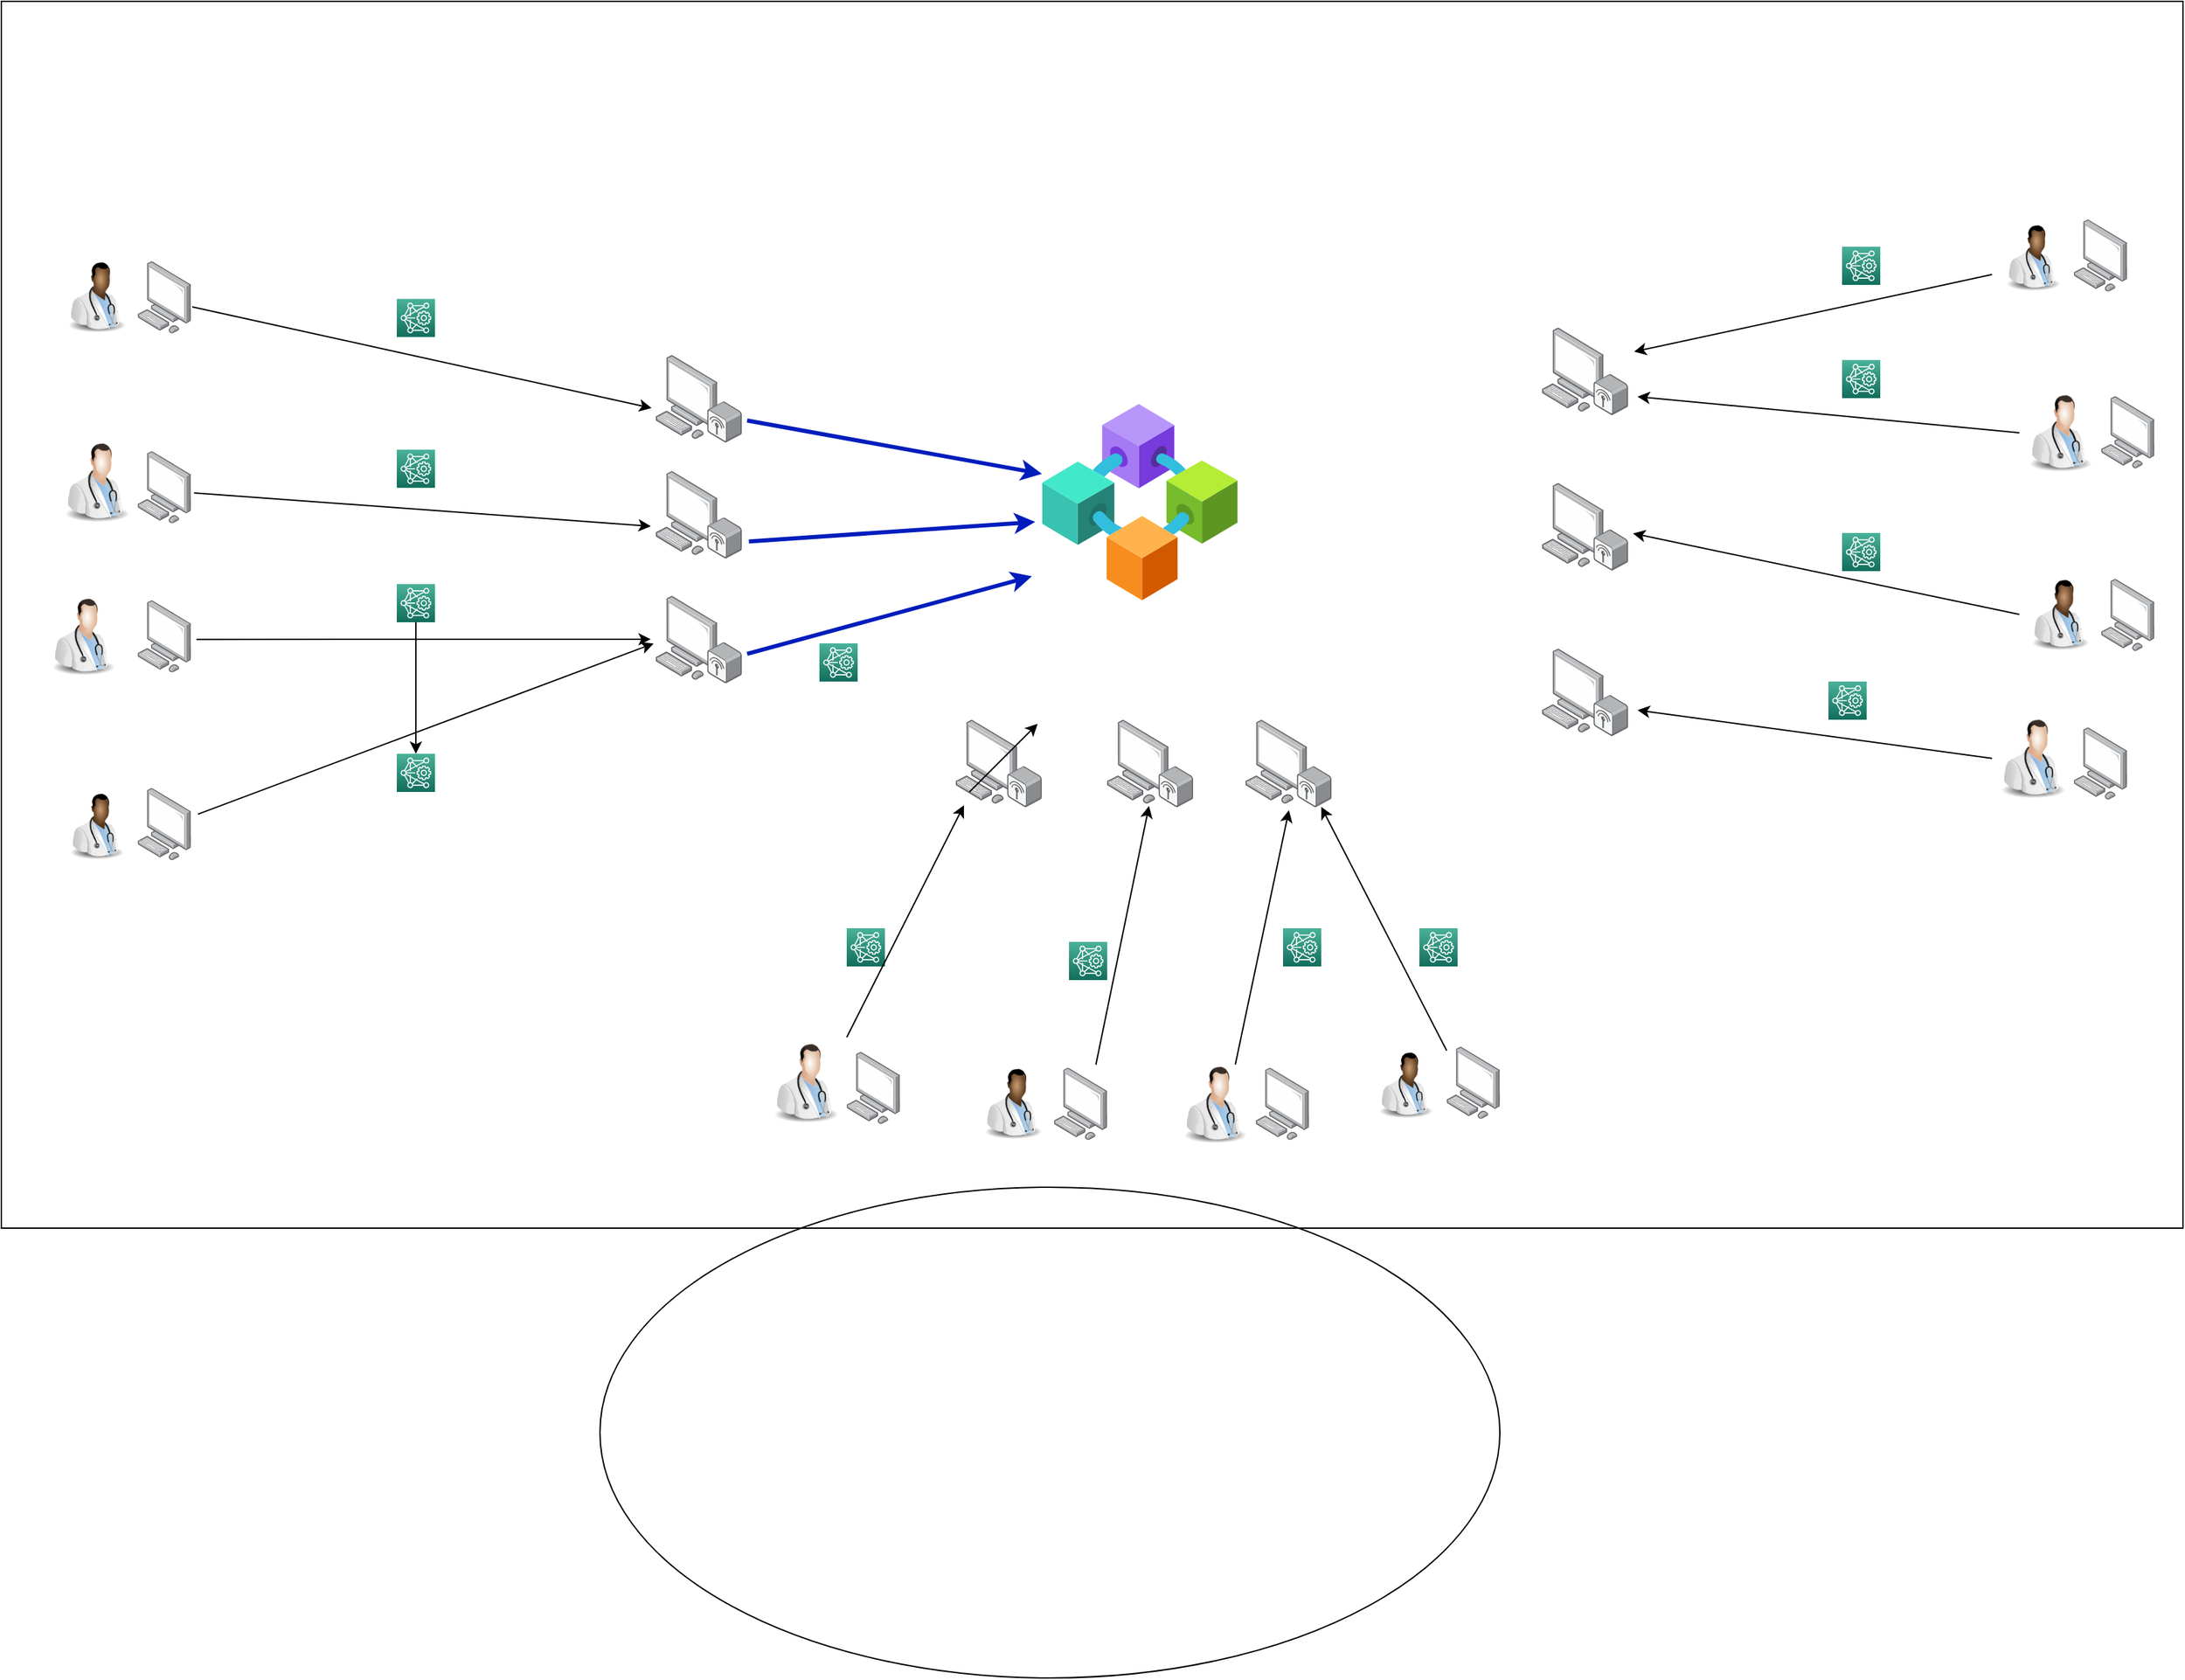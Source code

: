 <mxfile version="21.5.0" type="github">
  <diagram name="Page-1" id="Tms8RYIuvoaYcW6vuLOo">
    <mxGraphModel dx="1793" dy="950" grid="1" gridSize="10" guides="1" tooltips="1" connect="1" arrows="1" fold="1" page="1" pageScale="1" pageWidth="1600" pageHeight="900" math="0" shadow="0">
      <root>
        <mxCell id="0" />
        <mxCell id="1" parent="0" />
        <mxCell id="-I7TZLMxb8-Y6_HrCM2e-1" value="" style="rounded=0;whiteSpace=wrap;html=1;fillColor=#FFFFFF;" parent="1" vertex="1">
          <mxGeometry width="1600" height="900" as="geometry" />
        </mxCell>
        <mxCell id="-I7TZLMxb8-Y6_HrCM2e-3" value="" style="image;html=1;image=img/lib/clip_art/people/Doctor_Man_Black_128x128.png" parent="1" vertex="1">
          <mxGeometry x="711.98" y="781.68" width="60" height="53.55" as="geometry" />
        </mxCell>
        <mxCell id="-I7TZLMxb8-Y6_HrCM2e-5" value="" style="image;html=1;image=img/lib/clip_art/people/Doctor_Man_128x128.png" parent="1" vertex="1">
          <mxGeometry x="560" y="760" width="60" height="66.65" as="geometry" />
        </mxCell>
        <mxCell id="-I7TZLMxb8-Y6_HrCM2e-6" value="" style="image;points=[];aspect=fixed;html=1;align=center;shadow=0;dashed=0;image=img/lib/allied_telesis/computer_and_terminals/Personal_Computer.svg;" parent="1" vertex="1">
          <mxGeometry x="620" y="770.65" width="39.03" height="52.9" as="geometry" />
        </mxCell>
        <mxCell id="-I7TZLMxb8-Y6_HrCM2e-7" value="" style="image;points=[];aspect=fixed;html=1;align=center;shadow=0;dashed=0;image=img/lib/allied_telesis/computer_and_terminals/Personal_Computer.svg;" parent="1" vertex="1">
          <mxGeometry x="771.98" y="782.33" width="39.03" height="52.9" as="geometry" />
        </mxCell>
        <mxCell id="-I7TZLMxb8-Y6_HrCM2e-8" value="" style="image;html=1;image=img/lib/clip_art/people/Doctor_Man_Black_128x128.png" parent="1" vertex="1">
          <mxGeometry x="1000" y="769.78" width="60" height="50" as="geometry" />
        </mxCell>
        <mxCell id="-I7TZLMxb8-Y6_HrCM2e-9" value="" style="image;points=[];aspect=fixed;html=1;align=center;shadow=0;dashed=0;image=img/lib/allied_telesis/computer_and_terminals/Personal_Computer.svg;" parent="1" vertex="1">
          <mxGeometry x="1060" y="766.88" width="39.03" height="52.9" as="geometry" />
        </mxCell>
        <mxCell id="-I7TZLMxb8-Y6_HrCM2e-10" value="" style="image;points=[];aspect=fixed;html=1;align=center;shadow=0;dashed=0;image=img/lib/allied_telesis/computer_and_terminals/Personal_Computer.svg;" parent="1" vertex="1">
          <mxGeometry x="920" y="782.33" width="39.03" height="52.9" as="geometry" />
        </mxCell>
        <mxCell id="-I7TZLMxb8-Y6_HrCM2e-11" value="" style="image;html=1;image=img/lib/clip_art/people/Doctor_Man_128x128.png" parent="1" vertex="1">
          <mxGeometry x="860" y="780" width="60" height="58.33" as="geometry" />
        </mxCell>
        <mxCell id="-I7TZLMxb8-Y6_HrCM2e-12" value="" style="image;points=[];aspect=fixed;html=1;align=center;shadow=0;dashed=0;image=img/lib/allied_telesis/computer_and_terminals/Personal_Computer_Wireless.svg;" parent="1" vertex="1">
          <mxGeometry x="700" y="527" width="63" height="64.2" as="geometry" />
        </mxCell>
        <mxCell id="-I7TZLMxb8-Y6_HrCM2e-13" value="" style="image;points=[];aspect=fixed;html=1;align=center;shadow=0;dashed=0;image=img/lib/allied_telesis/computer_and_terminals/Personal_Computer_Wireless.svg;" parent="1" vertex="1">
          <mxGeometry x="811.01" y="527" width="63" height="64.2" as="geometry" />
        </mxCell>
        <mxCell id="-I7TZLMxb8-Y6_HrCM2e-14" value="" style="image;points=[];aspect=fixed;html=1;align=center;shadow=0;dashed=0;image=img/lib/allied_telesis/computer_and_terminals/Personal_Computer_Wireless.svg;" parent="1" vertex="1">
          <mxGeometry x="912.5" y="527" width="63" height="64.2" as="geometry" />
        </mxCell>
        <mxCell id="-I7TZLMxb8-Y6_HrCM2e-15" value="" style="sketch=0;points=[[0,0,0],[0.25,0,0],[0.5,0,0],[0.75,0,0],[1,0,0],[0,1,0],[0.25,1,0],[0.5,1,0],[0.75,1,0],[1,1,0],[0,0.25,0],[0,0.5,0],[0,0.75,0],[1,0.25,0],[1,0.5,0],[1,0.75,0]];outlineConnect=0;fontColor=#232F3E;gradientColor=#4AB29A;gradientDirection=north;fillColor=#116D5B;strokeColor=#ffffff;dashed=0;verticalLabelPosition=bottom;verticalAlign=top;align=center;html=1;fontSize=12;fontStyle=0;aspect=fixed;shape=mxgraph.aws4.resourceIcon;resIcon=mxgraph.aws4.deep_learning_amis;" parent="1" vertex="1">
          <mxGeometry x="620" y="680" width="28" height="28" as="geometry" />
        </mxCell>
        <mxCell id="-I7TZLMxb8-Y6_HrCM2e-18" value="" style="endArrow=classic;html=1;rounded=0;entryX=0.095;entryY=0.977;entryDx=0;entryDy=0;entryPerimeter=0;exitX=1;exitY=0;exitDx=0;exitDy=0;strokeColor=#000000;" parent="1" source="-I7TZLMxb8-Y6_HrCM2e-5" target="-I7TZLMxb8-Y6_HrCM2e-12" edge="1">
          <mxGeometry width="50" height="50" relative="1" as="geometry">
            <mxPoint x="680" y="710" as="sourcePoint" />
            <mxPoint x="730" y="660" as="targetPoint" />
          </mxGeometry>
        </mxCell>
        <mxCell id="-I7TZLMxb8-Y6_HrCM2e-19" value="" style="endArrow=classic;html=1;rounded=0;entryX=0.487;entryY=0.985;entryDx=0;entryDy=0;entryPerimeter=0;strokeColor=#000000;exitX=0.788;exitY=-0.041;exitDx=0;exitDy=0;exitPerimeter=0;" parent="1" source="-I7TZLMxb8-Y6_HrCM2e-7" target="-I7TZLMxb8-Y6_HrCM2e-13" edge="1">
          <mxGeometry width="50" height="50" relative="1" as="geometry">
            <mxPoint x="744" y="780" as="sourcePoint" />
            <mxPoint x="860" y="673" as="targetPoint" />
          </mxGeometry>
        </mxCell>
        <mxCell id="-I7TZLMxb8-Y6_HrCM2e-20" value="" style="sketch=0;points=[[0,0,0],[0.25,0,0],[0.5,0,0],[0.75,0,0],[1,0,0],[0,1,0],[0.25,1,0],[0.5,1,0],[0.75,1,0],[1,1,0],[0,0.25,0],[0,0.5,0],[0,0.75,0],[1,0.25,0],[1,0.5,0],[1,0.75,0]];outlineConnect=0;fontColor=#232F3E;gradientColor=#4AB29A;gradientDirection=north;fillColor=#116D5B;strokeColor=#ffffff;dashed=0;verticalLabelPosition=bottom;verticalAlign=top;align=center;html=1;fontSize=12;fontStyle=0;aspect=fixed;shape=mxgraph.aws4.resourceIcon;resIcon=mxgraph.aws4.deep_learning_amis;" parent="1" vertex="1">
          <mxGeometry x="783.01" y="690" width="28" height="28" as="geometry" />
        </mxCell>
        <mxCell id="-I7TZLMxb8-Y6_HrCM2e-21" value="" style="sketch=0;points=[[0,0,0],[0.25,0,0],[0.5,0,0],[0.75,0,0],[1,0,0],[0,1,0],[0.25,1,0],[0.5,1,0],[0.75,1,0],[1,1,0],[0,0.25,0],[0,0.5,0],[0,0.75,0],[1,0.25,0],[1,0.5,0],[1,0.75,0]];outlineConnect=0;fontColor=#232F3E;gradientColor=#4AB29A;gradientDirection=north;fillColor=#116D5B;strokeColor=#ffffff;dashed=0;verticalLabelPosition=bottom;verticalAlign=top;align=center;html=1;fontSize=12;fontStyle=0;aspect=fixed;shape=mxgraph.aws4.resourceIcon;resIcon=mxgraph.aws4.deep_learning_amis;" parent="1" vertex="1">
          <mxGeometry x="940" y="680" width="28" height="28" as="geometry" />
        </mxCell>
        <mxCell id="-I7TZLMxb8-Y6_HrCM2e-22" value="" style="sketch=0;points=[[0,0,0],[0.25,0,0],[0.5,0,0],[0.75,0,0],[1,0,0],[0,1,0],[0.25,1,0],[0.5,1,0],[0.75,1,0],[1,1,0],[0,0.25,0],[0,0.5,0],[0,0.75,0],[1,0.25,0],[1,0.5,0],[1,0.75,0]];outlineConnect=0;fontColor=#232F3E;gradientColor=#4AB29A;gradientDirection=north;fillColor=#116D5B;strokeColor=#ffffff;dashed=0;verticalLabelPosition=bottom;verticalAlign=top;align=center;html=1;fontSize=12;fontStyle=0;aspect=fixed;shape=mxgraph.aws4.resourceIcon;resIcon=mxgraph.aws4.deep_learning_amis;" parent="1" vertex="1">
          <mxGeometry x="1040" y="680" width="28" height="28" as="geometry" />
        </mxCell>
        <mxCell id="-I7TZLMxb8-Y6_HrCM2e-23" value="" style="endArrow=classic;html=1;rounded=0;entryX=0.881;entryY=0.996;entryDx=0;entryDy=0;entryPerimeter=0;exitX=1;exitY=0;exitDx=0;exitDy=0;strokeColor=#000000;" parent="1" source="-I7TZLMxb8-Y6_HrCM2e-8" target="-I7TZLMxb8-Y6_HrCM2e-14" edge="1">
          <mxGeometry width="50" height="50" relative="1" as="geometry">
            <mxPoint x="920" y="761.2" as="sourcePoint" />
            <mxPoint x="1036" y="654.2" as="targetPoint" />
          </mxGeometry>
        </mxCell>
        <mxCell id="-I7TZLMxb8-Y6_HrCM2e-24" value="" style="endArrow=classic;html=1;rounded=0;entryX=0.505;entryY=1.034;entryDx=0;entryDy=0;entryPerimeter=0;strokeColor=#000000;exitX=0.75;exitY=0;exitDx=0;exitDy=0;" parent="1" source="-I7TZLMxb8-Y6_HrCM2e-11" target="-I7TZLMxb8-Y6_HrCM2e-14" edge="1">
          <mxGeometry width="50" height="50" relative="1" as="geometry">
            <mxPoint x="880" y="780" as="sourcePoint" />
            <mxPoint x="938" y="653" as="targetPoint" />
          </mxGeometry>
        </mxCell>
        <mxCell id="-I7TZLMxb8-Y6_HrCM2e-27" value="" style="ellipse;whiteSpace=wrap;html=1;fillColor=none;strokeColor=#000000;" parent="1" vertex="1">
          <mxGeometry x="439.03" y="870" width="660" height="360" as="geometry" />
        </mxCell>
        <mxCell id="-I7TZLMxb8-Y6_HrCM2e-28" value="" style="image;aspect=fixed;html=1;points=[];align=center;fontSize=12;image=img/lib/azure2/blockchain/Consortium.svg;" parent="1" vertex="1">
          <mxGeometry x="763" y="295.37" width="144" height="144" as="geometry" />
        </mxCell>
        <mxCell id="-I7TZLMxb8-Y6_HrCM2e-29" value="" style="image;points=[];aspect=fixed;html=1;align=center;shadow=0;dashed=0;image=img/lib/allied_telesis/computer_and_terminals/Personal_Computer.svg;" parent="1" vertex="1">
          <mxGeometry x="100" y="577.1" width="39.03" height="52.9" as="geometry" />
        </mxCell>
        <mxCell id="-I7TZLMxb8-Y6_HrCM2e-30" value="" style="image;html=1;image=img/lib/clip_art/people/Doctor_Man_Black_128x128.png" parent="1" vertex="1">
          <mxGeometry x="40" y="580" width="60" height="50" as="geometry" />
        </mxCell>
        <mxCell id="-I7TZLMxb8-Y6_HrCM2e-31" value="" style="image;points=[];aspect=fixed;html=1;align=center;shadow=0;dashed=0;image=img/lib/allied_telesis/computer_and_terminals/Personal_Computer.svg;" parent="1" vertex="1">
          <mxGeometry x="100" y="439.37" width="39.03" height="52.9" as="geometry" />
        </mxCell>
        <mxCell id="-I7TZLMxb8-Y6_HrCM2e-32" value="" style="image;html=1;image=img/lib/clip_art/people/Doctor_Man_128x128.png" parent="1" vertex="1">
          <mxGeometry x="30" y="436.65" width="60" height="58.33" as="geometry" />
        </mxCell>
        <mxCell id="-I7TZLMxb8-Y6_HrCM2e-33" value="" style="image;points=[];aspect=fixed;html=1;align=center;shadow=0;dashed=0;image=img/lib/allied_telesis/computer_and_terminals/Personal_Computer.svg;" parent="1" vertex="1">
          <mxGeometry x="100.0" y="190.65" width="39.03" height="52.9" as="geometry" />
        </mxCell>
        <mxCell id="-I7TZLMxb8-Y6_HrCM2e-34" value="" style="image;html=1;image=img/lib/clip_art/people/Doctor_Man_Black_128x128.png" parent="1" vertex="1">
          <mxGeometry x="40.0" y="190.0" width="60" height="53.55" as="geometry" />
        </mxCell>
        <mxCell id="-I7TZLMxb8-Y6_HrCM2e-35" value="" style="image;points=[];aspect=fixed;html=1;align=center;shadow=0;dashed=0;image=img/lib/allied_telesis/computer_and_terminals/Personal_Computer.svg;" parent="1" vertex="1">
          <mxGeometry x="100" y="330" width="39.03" height="52.9" as="geometry" />
        </mxCell>
        <mxCell id="-I7TZLMxb8-Y6_HrCM2e-36" value="" style="image;html=1;image=img/lib/clip_art/people/Doctor_Man_128x128.png" parent="1" vertex="1">
          <mxGeometry x="40" y="319.35" width="60" height="66.65" as="geometry" />
        </mxCell>
        <mxCell id="-I7TZLMxb8-Y6_HrCM2e-37" value="" style="sketch=0;points=[[0,0,0],[0.25,0,0],[0.5,0,0],[0.75,0,0],[1,0,0],[0,1,0],[0.25,1,0],[0.5,1,0],[0.75,1,0],[1,1,0],[0,0.25,0],[0,0.5,0],[0,0.75,0],[1,0.25,0],[1,0.5,0],[1,0.75,0]];outlineConnect=0;fontColor=#232F3E;gradientColor=#4AB29A;gradientDirection=north;fillColor=#116D5B;strokeColor=#ffffff;dashed=0;verticalLabelPosition=bottom;verticalAlign=top;align=center;html=1;fontSize=12;fontStyle=0;aspect=fixed;shape=mxgraph.aws4.resourceIcon;resIcon=mxgraph.aws4.deep_learning_amis;" parent="1" vertex="1">
          <mxGeometry x="290" y="218.25" width="28" height="28" as="geometry" />
        </mxCell>
        <mxCell id="-I7TZLMxb8-Y6_HrCM2e-38" value="" style="endArrow=classic;html=1;rounded=0;entryX=-0.059;entryY=0.631;entryDx=0;entryDy=0;entryPerimeter=0;strokeColor=#000000;exitX=1.058;exitY=0.579;exitDx=0;exitDy=0;exitPerimeter=0;" parent="1" source="-I7TZLMxb8-Y6_HrCM2e-35" target="-I7TZLMxb8-Y6_HrCM2e-39" edge="1">
          <mxGeometry width="50" height="50" relative="1" as="geometry">
            <mxPoint x="140" y="400" as="sourcePoint" />
            <mxPoint x="230" y="370" as="targetPoint" />
          </mxGeometry>
        </mxCell>
        <mxCell id="-I7TZLMxb8-Y6_HrCM2e-39" value="" style="image;points=[];aspect=fixed;html=1;align=center;shadow=0;dashed=0;image=img/lib/allied_telesis/computer_and_terminals/Personal_Computer_Wireless.svg;" parent="1" vertex="1">
          <mxGeometry x="480" y="344.55" width="63" height="64.2" as="geometry" />
        </mxCell>
        <mxCell id="-I7TZLMxb8-Y6_HrCM2e-40" value="" style="image;points=[];aspect=fixed;html=1;align=center;shadow=0;dashed=0;image=img/lib/allied_telesis/computer_and_terminals/Personal_Computer_Wireless.svg;" parent="1" vertex="1">
          <mxGeometry x="480" y="259.45" width="63" height="64.2" as="geometry" />
        </mxCell>
        <mxCell id="-I7TZLMxb8-Y6_HrCM2e-41" value="" style="image;points=[];aspect=fixed;html=1;align=center;shadow=0;dashed=0;image=img/lib/allied_telesis/computer_and_terminals/Personal_Computer_Wireless.svg;" parent="1" vertex="1">
          <mxGeometry x="480" y="436.1" width="63" height="64.2" as="geometry" />
        </mxCell>
        <mxCell id="-I7TZLMxb8-Y6_HrCM2e-42" value="" style="sketch=0;points=[[0,0,0],[0.25,0,0],[0.5,0,0],[0.75,0,0],[1,0,0],[0,1,0],[0.25,1,0],[0.5,1,0],[0.75,1,0],[1,1,0],[0,0.25,0],[0,0.5,0],[0,0.75,0],[1,0.25,0],[1,0.5,0],[1,0.75,0]];outlineConnect=0;fontColor=#232F3E;gradientColor=#4AB29A;gradientDirection=north;fillColor=#116D5B;strokeColor=#ffffff;dashed=0;verticalLabelPosition=bottom;verticalAlign=top;align=center;html=1;fontSize=12;fontStyle=0;aspect=fixed;shape=mxgraph.aws4.resourceIcon;resIcon=mxgraph.aws4.deep_learning_amis;" parent="1" vertex="1">
          <mxGeometry x="290" y="328.9" width="28" height="28" as="geometry" />
        </mxCell>
        <mxCell id="-I7TZLMxb8-Y6_HrCM2e-43" value="" style="endArrow=classic;html=1;rounded=0;entryX=-0.05;entryY=0.607;entryDx=0;entryDy=0;entryPerimeter=0;strokeColor=#000000;exitX=1.024;exitY=0.632;exitDx=0;exitDy=0;exitPerimeter=0;" parent="1" source="-I7TZLMxb8-Y6_HrCM2e-33" target="-I7TZLMxb8-Y6_HrCM2e-40" edge="1">
          <mxGeometry width="50" height="50" relative="1" as="geometry">
            <mxPoint x="244" y="490" as="sourcePoint" />
            <mxPoint x="360" y="383" as="targetPoint" />
          </mxGeometry>
        </mxCell>
        <mxCell id="-I7TZLMxb8-Y6_HrCM2e-44" value="" style="endArrow=classic;html=1;rounded=0;entryX=-0.059;entryY=0.496;entryDx=0;entryDy=0;entryPerimeter=0;strokeColor=#000000;exitX=1.104;exitY=0.543;exitDx=0;exitDy=0;exitPerimeter=0;" parent="1" source="-I7TZLMxb8-Y6_HrCM2e-31" target="-I7TZLMxb8-Y6_HrCM2e-41" edge="1">
          <mxGeometry width="50" height="50" relative="1" as="geometry">
            <mxPoint x="380" y="490" as="sourcePoint" />
            <mxPoint x="438" y="363" as="targetPoint" />
          </mxGeometry>
        </mxCell>
        <mxCell id="-I7TZLMxb8-Y6_HrCM2e-45" value="" style="endArrow=classic;html=1;rounded=0;entryX=-0.026;entryY=0.545;entryDx=0;entryDy=0;entryPerimeter=0;exitX=1.131;exitY=0.363;exitDx=0;exitDy=0;strokeColor=#000000;exitPerimeter=0;" parent="1" source="-I7TZLMxb8-Y6_HrCM2e-29" target="-I7TZLMxb8-Y6_HrCM2e-41" edge="1">
          <mxGeometry width="50" height="50" relative="1" as="geometry">
            <mxPoint x="420" y="471.2" as="sourcePoint" />
            <mxPoint x="536" y="364.2" as="targetPoint" />
          </mxGeometry>
        </mxCell>
        <mxCell id="-I7TZLMxb8-Y6_HrCM2e-46" value="" style="sketch=0;points=[[0,0,0],[0.25,0,0],[0.5,0,0],[0.75,0,0],[1,0,0],[0,1,0],[0.25,1,0],[0.5,1,0],[0.75,1,0],[1,1,0],[0,0.25,0],[0,0.5,0],[0,0.75,0],[1,0.25,0],[1,0.5,0],[1,0.75,0]];outlineConnect=0;fontColor=#232F3E;gradientColor=#4AB29A;gradientDirection=north;fillColor=#116D5B;strokeColor=#ffffff;dashed=0;verticalLabelPosition=bottom;verticalAlign=top;align=center;html=1;fontSize=12;fontStyle=0;aspect=fixed;shape=mxgraph.aws4.resourceIcon;resIcon=mxgraph.aws4.deep_learning_amis;" parent="1" vertex="1">
          <mxGeometry x="290" y="552" width="28" height="28" as="geometry" />
        </mxCell>
        <mxCell id="7jS0O366HsY2LgXBcRy0-1" value="" style="edgeStyle=orthogonalEdgeStyle;rounded=0;orthogonalLoop=1;jettySize=auto;html=1;" edge="1" parent="1" source="-I7TZLMxb8-Y6_HrCM2e-47" target="-I7TZLMxb8-Y6_HrCM2e-46">
          <mxGeometry relative="1" as="geometry" />
        </mxCell>
        <mxCell id="-I7TZLMxb8-Y6_HrCM2e-47" value="" style="sketch=0;points=[[0,0,0],[0.25,0,0],[0.5,0,0],[0.75,0,0],[1,0,0],[0,1,0],[0.25,1,0],[0.5,1,0],[0.75,1,0],[1,1,0],[0,0.25,0],[0,0.5,0],[0,0.75,0],[1,0.25,0],[1,0.5,0],[1,0.75,0]];outlineConnect=0;fontColor=#232F3E;gradientColor=#4AB29A;gradientDirection=north;fillColor=#116D5B;strokeColor=#ffffff;dashed=0;verticalLabelPosition=bottom;verticalAlign=top;align=center;html=1;fontSize=12;fontStyle=0;aspect=fixed;shape=mxgraph.aws4.resourceIcon;resIcon=mxgraph.aws4.deep_learning_amis;" parent="1" vertex="1">
          <mxGeometry x="290" y="427.45" width="28" height="28" as="geometry" />
        </mxCell>
        <mxCell id="-I7TZLMxb8-Y6_HrCM2e-48" value="" style="image;points=[];aspect=fixed;html=1;align=center;shadow=0;dashed=0;image=img/lib/allied_telesis/computer_and_terminals/Personal_Computer.svg;" parent="1" vertex="1">
          <mxGeometry x="1520" y="160.0" width="39.03" height="52.9" as="geometry" />
        </mxCell>
        <mxCell id="-I7TZLMxb8-Y6_HrCM2e-49" value="" style="image;html=1;image=img/lib/clip_art/people/Doctor_Man_Black_128x128.png" parent="1" vertex="1">
          <mxGeometry x="1460" y="162.9" width="60" height="50" as="geometry" />
        </mxCell>
        <mxCell id="-I7TZLMxb8-Y6_HrCM2e-50" value="" style="image;points=[];aspect=fixed;html=1;align=center;shadow=0;dashed=0;image=img/lib/allied_telesis/computer_and_terminals/Personal_Computer.svg;" parent="1" vertex="1">
          <mxGeometry x="1540" y="289.65" width="39.03" height="52.9" as="geometry" />
        </mxCell>
        <mxCell id="-I7TZLMxb8-Y6_HrCM2e-51" value="" style="image;html=1;image=img/lib/clip_art/people/Doctor_Man_128x128.png" parent="1" vertex="1">
          <mxGeometry x="1480" y="287.32" width="60" height="58.33" as="geometry" />
        </mxCell>
        <mxCell id="-I7TZLMxb8-Y6_HrCM2e-52" value="" style="image;points=[];aspect=fixed;html=1;align=center;shadow=0;dashed=0;image=img/lib/allied_telesis/computer_and_terminals/Personal_Computer.svg;" parent="1" vertex="1">
          <mxGeometry x="1540" y="423.65" width="39.03" height="52.9" as="geometry" />
        </mxCell>
        <mxCell id="-I7TZLMxb8-Y6_HrCM2e-53" value="" style="image;html=1;image=img/lib/clip_art/people/Doctor_Man_Black_128x128.png" parent="1" vertex="1">
          <mxGeometry x="1480" y="423.0" width="60" height="53.55" as="geometry" />
        </mxCell>
        <mxCell id="-I7TZLMxb8-Y6_HrCM2e-54" value="" style="image;points=[];aspect=fixed;html=1;align=center;shadow=0;dashed=0;image=img/lib/allied_telesis/computer_and_terminals/Personal_Computer.svg;" parent="1" vertex="1">
          <mxGeometry x="1520" y="532.65" width="39.03" height="52.9" as="geometry" />
        </mxCell>
        <mxCell id="-I7TZLMxb8-Y6_HrCM2e-55" value="" style="image;html=1;image=img/lib/clip_art/people/Doctor_Man_128x128.png" parent="1" vertex="1">
          <mxGeometry x="1460" y="522" width="60" height="66.65" as="geometry" />
        </mxCell>
        <mxCell id="-I7TZLMxb8-Y6_HrCM2e-56" value="" style="sketch=0;points=[[0,0,0],[0.25,0,0],[0.5,0,0],[0.75,0,0],[1,0,0],[0,1,0],[0.25,1,0],[0.5,1,0],[0.75,1,0],[1,1,0],[0,0.25,0],[0,0.5,0],[0,0.75,0],[1,0.25,0],[1,0.5,0],[1,0.75,0]];outlineConnect=0;fontColor=#232F3E;gradientColor=#4AB29A;gradientDirection=north;fillColor=#116D5B;strokeColor=#ffffff;dashed=0;verticalLabelPosition=bottom;verticalAlign=top;align=center;html=1;fontSize=12;fontStyle=0;aspect=fixed;shape=mxgraph.aws4.resourceIcon;resIcon=mxgraph.aws4.deep_learning_amis;" parent="1" vertex="1">
          <mxGeometry x="1350" y="180" width="28" height="28" as="geometry" />
        </mxCell>
        <mxCell id="-I7TZLMxb8-Y6_HrCM2e-57" value="" style="endArrow=classic;html=1;rounded=0;exitX=0;exitY=0.5;exitDx=0;exitDy=0;strokeColor=#000000;" parent="1" source="-I7TZLMxb8-Y6_HrCM2e-55" edge="1">
          <mxGeometry width="50" height="50" relative="1" as="geometry">
            <mxPoint x="1100" y="401.45" as="sourcePoint" />
            <mxPoint x="1200" y="520" as="targetPoint" />
          </mxGeometry>
        </mxCell>
        <mxCell id="-I7TZLMxb8-Y6_HrCM2e-58" value="" style="image;points=[];aspect=fixed;html=1;align=center;shadow=0;dashed=0;image=img/lib/allied_telesis/computer_and_terminals/Personal_Computer_Wireless.svg;" parent="1" vertex="1">
          <mxGeometry x="1130" y="474.81" width="63" height="64.2" as="geometry" />
        </mxCell>
        <mxCell id="-I7TZLMxb8-Y6_HrCM2e-59" value="" style="image;points=[];aspect=fixed;html=1;align=center;shadow=0;dashed=0;image=img/lib/allied_telesis/computer_and_terminals/Personal_Computer_Wireless.svg;" parent="1" vertex="1">
          <mxGeometry x="1130" y="353.35" width="63" height="64.2" as="geometry" />
        </mxCell>
        <mxCell id="-I7TZLMxb8-Y6_HrCM2e-60" value="" style="image;points=[];aspect=fixed;html=1;align=center;shadow=0;dashed=0;image=img/lib/allied_telesis/computer_and_terminals/Personal_Computer_Wireless.svg;" parent="1" vertex="1">
          <mxGeometry x="1130" y="239.35" width="63" height="64.2" as="geometry" />
        </mxCell>
        <mxCell id="-I7TZLMxb8-Y6_HrCM2e-61" value="" style="sketch=0;points=[[0,0,0],[0.25,0,0],[0.5,0,0],[0.75,0,0],[1,0,0],[0,1,0],[0.25,1,0],[0.5,1,0],[0.75,1,0],[1,1,0],[0,0.25,0],[0,0.5,0],[0,0.75,0],[1,0.25,0],[1,0.5,0],[1,0.75,0]];outlineConnect=0;fontColor=#232F3E;gradientColor=#4AB29A;gradientDirection=north;fillColor=#116D5B;strokeColor=#ffffff;dashed=0;verticalLabelPosition=bottom;verticalAlign=top;align=center;html=1;fontSize=12;fontStyle=0;aspect=fixed;shape=mxgraph.aws4.resourceIcon;resIcon=mxgraph.aws4.deep_learning_amis;" parent="1" vertex="1">
          <mxGeometry x="1340" y="499" width="28" height="28" as="geometry" />
        </mxCell>
        <mxCell id="-I7TZLMxb8-Y6_HrCM2e-62" value="" style="endArrow=classic;html=1;rounded=0;entryX=1.058;entryY=0.576;entryDx=0;entryDy=0;entryPerimeter=0;strokeColor=#000000;exitX=0;exitY=0.5;exitDx=0;exitDy=0;" parent="1" source="-I7TZLMxb8-Y6_HrCM2e-53" target="-I7TZLMxb8-Y6_HrCM2e-59" edge="1">
          <mxGeometry width="50" height="50" relative="1" as="geometry">
            <mxPoint x="1164" y="471.45" as="sourcePoint" />
            <mxPoint x="1280" y="364.45" as="targetPoint" />
          </mxGeometry>
        </mxCell>
        <mxCell id="-I7TZLMxb8-Y6_HrCM2e-63" value="" style="endArrow=classic;html=1;rounded=0;strokeColor=#000000;exitX=0;exitY=0.5;exitDx=0;exitDy=0;" parent="1" source="-I7TZLMxb8-Y6_HrCM2e-51" edge="1">
          <mxGeometry width="50" height="50" relative="1" as="geometry">
            <mxPoint x="1300" y="471.45" as="sourcePoint" />
            <mxPoint x="1200" y="290" as="targetPoint" />
          </mxGeometry>
        </mxCell>
        <mxCell id="-I7TZLMxb8-Y6_HrCM2e-64" value="" style="endArrow=classic;html=1;rounded=0;entryX=1.071;entryY=0.275;entryDx=0;entryDy=0;entryPerimeter=0;exitX=0;exitY=0.75;exitDx=0;exitDy=0;strokeColor=#000000;" parent="1" source="-I7TZLMxb8-Y6_HrCM2e-49" target="-I7TZLMxb8-Y6_HrCM2e-60" edge="1">
          <mxGeometry width="50" height="50" relative="1" as="geometry">
            <mxPoint x="1340" y="452.65" as="sourcePoint" />
            <mxPoint x="1456" y="345.65" as="targetPoint" />
          </mxGeometry>
        </mxCell>
        <mxCell id="-I7TZLMxb8-Y6_HrCM2e-65" value="" style="sketch=0;points=[[0,0,0],[0.25,0,0],[0.5,0,0],[0.75,0,0],[1,0,0],[0,1,0],[0.25,1,0],[0.5,1,0],[0.75,1,0],[1,1,0],[0,0.25,0],[0,0.5,0],[0,0.75,0],[1,0.25,0],[1,0.5,0],[1,0.75,0]];outlineConnect=0;fontColor=#232F3E;gradientColor=#4AB29A;gradientDirection=north;fillColor=#116D5B;strokeColor=#ffffff;dashed=0;verticalLabelPosition=bottom;verticalAlign=top;align=center;html=1;fontSize=12;fontStyle=0;aspect=fixed;shape=mxgraph.aws4.resourceIcon;resIcon=mxgraph.aws4.deep_learning_amis;" parent="1" vertex="1">
          <mxGeometry x="1350" y="263.1" width="28" height="28" as="geometry" />
        </mxCell>
        <mxCell id="-I7TZLMxb8-Y6_HrCM2e-66" value="" style="sketch=0;points=[[0,0,0],[0.25,0,0],[0.5,0,0],[0.75,0,0],[1,0,0],[0,1,0],[0.25,1,0],[0.5,1,0],[0.75,1,0],[1,1,0],[0,0.25,0],[0,0.5,0],[0,0.75,0],[1,0.25,0],[1,0.5,0],[1,0.75,0]];outlineConnect=0;fontColor=#232F3E;gradientColor=#4AB29A;gradientDirection=north;fillColor=#116D5B;strokeColor=#ffffff;dashed=0;verticalLabelPosition=bottom;verticalAlign=top;align=center;html=1;fontSize=12;fontStyle=0;aspect=fixed;shape=mxgraph.aws4.resourceIcon;resIcon=mxgraph.aws4.deep_learning_amis;" parent="1" vertex="1">
          <mxGeometry x="1350" y="390" width="28" height="28" as="geometry" />
        </mxCell>
        <mxCell id="7jS0O366HsY2LgXBcRy0-2" value="" style="endArrow=classic;html=1;rounded=0;" edge="1" parent="1">
          <mxGeometry width="50" height="50" relative="1" as="geometry">
            <mxPoint x="710" y="580" as="sourcePoint" />
            <mxPoint x="760" y="530" as="targetPoint" />
          </mxGeometry>
        </mxCell>
        <mxCell id="7jS0O366HsY2LgXBcRy0-3" value="" style="endArrow=classic;html=1;rounded=0;exitX=1.063;exitY=0.748;exitDx=0;exitDy=0;exitPerimeter=0;fillColor=#0050ef;strokeColor=#001DBC;strokeWidth=3;entryX=0.001;entryY=0.356;entryDx=0;entryDy=0;entryPerimeter=0;" edge="1" parent="1" source="-I7TZLMxb8-Y6_HrCM2e-40" target="-I7TZLMxb8-Y6_HrCM2e-28">
          <mxGeometry width="50" height="50" relative="1" as="geometry">
            <mxPoint x="560.002" y="309.302" as="sourcePoint" />
            <mxPoint x="754.48" y="356.9" as="targetPoint" />
          </mxGeometry>
        </mxCell>
        <mxCell id="7jS0O366HsY2LgXBcRy0-4" value="" style="endArrow=classic;html=1;rounded=0;exitX=1.083;exitY=0.805;exitDx=0;exitDy=0;exitPerimeter=0;fillColor=#0050ef;strokeColor=#001DBC;strokeWidth=3;entryX=-0.033;entryY=0.601;entryDx=0;entryDy=0;entryPerimeter=0;" edge="1" parent="1" source="-I7TZLMxb8-Y6_HrCM2e-39" target="-I7TZLMxb8-Y6_HrCM2e-28">
          <mxGeometry width="50" height="50" relative="1" as="geometry">
            <mxPoint x="555.52" y="400" as="sourcePoint" />
            <mxPoint x="763" y="449.9" as="targetPoint" />
          </mxGeometry>
        </mxCell>
        <mxCell id="7jS0O366HsY2LgXBcRy0-5" value="" style="endArrow=classic;html=1;rounded=0;exitX=1.063;exitY=0.664;exitDx=0;exitDy=0;exitPerimeter=0;fillColor=#0050ef;strokeColor=#001DBC;strokeWidth=3;entryX=-0.05;entryY=0.878;entryDx=0;entryDy=0;entryPerimeter=0;" edge="1" parent="1" source="-I7TZLMxb8-Y6_HrCM2e-41" target="-I7TZLMxb8-Y6_HrCM2e-28">
          <mxGeometry width="50" height="50" relative="1" as="geometry">
            <mxPoint x="557.52" y="486.27" as="sourcePoint" />
            <mxPoint x="763" y="492.27" as="targetPoint" />
          </mxGeometry>
        </mxCell>
        <mxCell id="7jS0O366HsY2LgXBcRy0-6" value="" style="sketch=0;points=[[0,0,0],[0.25,0,0],[0.5,0,0],[0.75,0,0],[1,0,0],[0,1,0],[0.25,1,0],[0.5,1,0],[0.75,1,0],[1,1,0],[0,0.25,0],[0,0.5,0],[0,0.75,0],[1,0.25,0],[1,0.5,0],[1,0.75,0]];outlineConnect=0;fontColor=#232F3E;gradientColor=#4AB29A;gradientDirection=north;fillColor=#116D5B;strokeColor=#ffffff;dashed=0;verticalLabelPosition=bottom;verticalAlign=top;align=center;html=1;fontSize=12;fontStyle=0;aspect=fixed;shape=mxgraph.aws4.resourceIcon;resIcon=mxgraph.aws4.deep_learning_amis;" vertex="1" parent="1">
          <mxGeometry x="600" y="471" width="28" height="28" as="geometry" />
        </mxCell>
      </root>
    </mxGraphModel>
  </diagram>
</mxfile>
